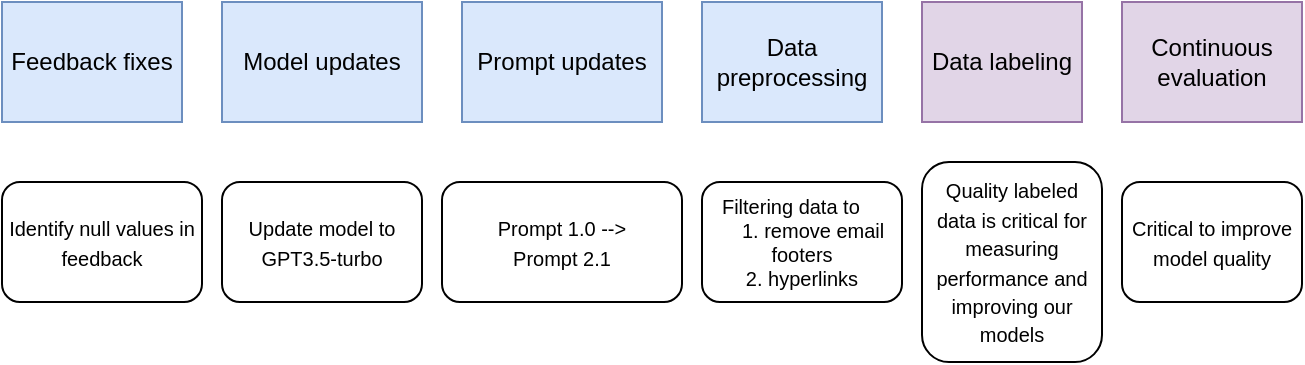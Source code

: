 <mxfile version="21.1.6" type="github">
  <diagram name="Page-1" id="idsUtsZRdNw0L_9zb5hp">
    <mxGraphModel dx="746" dy="413" grid="1" gridSize="10" guides="1" tooltips="1" connect="1" arrows="1" fold="1" page="1" pageScale="1" pageWidth="850" pageHeight="1100" math="0" shadow="0">
      <root>
        <mxCell id="0" />
        <mxCell id="1" parent="0" />
        <mxCell id="yvxEEcboRI64XdUSQLUt-1" value="Feedback fixes" style="rounded=0;whiteSpace=wrap;html=1;fillColor=#dae8fc;strokeColor=#6c8ebf;" vertex="1" parent="1">
          <mxGeometry x="110" y="220" width="90" height="60" as="geometry" />
        </mxCell>
        <mxCell id="yvxEEcboRI64XdUSQLUt-4" value="Model updates" style="rounded=0;whiteSpace=wrap;html=1;fillColor=#dae8fc;strokeColor=#6c8ebf;" vertex="1" parent="1">
          <mxGeometry x="220" y="220" width="100" height="60" as="geometry" />
        </mxCell>
        <mxCell id="yvxEEcboRI64XdUSQLUt-5" value="Prompt updates" style="rounded=0;whiteSpace=wrap;html=1;fillColor=#dae8fc;strokeColor=#6c8ebf;" vertex="1" parent="1">
          <mxGeometry x="340" y="220" width="100" height="60" as="geometry" />
        </mxCell>
        <mxCell id="yvxEEcboRI64XdUSQLUt-7" value="Data &lt;br&gt;preprocessing" style="rounded=0;whiteSpace=wrap;html=1;fillColor=#dae8fc;strokeColor=#6c8ebf;" vertex="1" parent="1">
          <mxGeometry x="460" y="220" width="90" height="60" as="geometry" />
        </mxCell>
        <mxCell id="yvxEEcboRI64XdUSQLUt-8" value="Data labeling" style="rounded=0;whiteSpace=wrap;html=1;fillColor=#e1d5e7;strokeColor=#9673a6;" vertex="1" parent="1">
          <mxGeometry x="570" y="220" width="80" height="60" as="geometry" />
        </mxCell>
        <mxCell id="yvxEEcboRI64XdUSQLUt-9" value="Continuous evaluation" style="rounded=0;whiteSpace=wrap;html=1;fillColor=#e1d5e7;strokeColor=#9673a6;" vertex="1" parent="1">
          <mxGeometry x="670" y="220" width="90" height="60" as="geometry" />
        </mxCell>
        <mxCell id="yvxEEcboRI64XdUSQLUt-11" value="&lt;font style=&quot;font-size: 10px;&quot;&gt;Identify null values in feedback&lt;/font&gt;" style="rounded=1;whiteSpace=wrap;html=1;" vertex="1" parent="1">
          <mxGeometry x="110" y="310" width="100" height="60" as="geometry" />
        </mxCell>
        <mxCell id="yvxEEcboRI64XdUSQLUt-13" value="&lt;font style=&quot;font-size: 10px;&quot;&gt;Update model to GPT3.5-turbo&lt;/font&gt;" style="rounded=1;whiteSpace=wrap;html=1;" vertex="1" parent="1">
          <mxGeometry x="220" y="310" width="100" height="60" as="geometry" />
        </mxCell>
        <mxCell id="yvxEEcboRI64XdUSQLUt-14" value="&lt;font style=&quot;font-size: 10px;&quot;&gt;Prompt 1.0 --&amp;gt;&lt;br&gt;Prompt 2.1&lt;/font&gt;" style="rounded=1;whiteSpace=wrap;html=1;align=center;" vertex="1" parent="1">
          <mxGeometry x="330" y="310" width="120" height="60" as="geometry" />
        </mxCell>
        <mxCell id="yvxEEcboRI64XdUSQLUt-15" value="&lt;div style=&quot;font-size: 10px;&quot;&gt;&lt;span style=&quot;background-color: initial;&quot;&gt;&lt;font style=&quot;font-size: 10px;&quot;&gt;Filtering data to&amp;nbsp; &amp;nbsp;&amp;nbsp;&lt;/font&gt;&lt;/span&gt;&lt;/div&gt;&lt;div style=&quot;font-size: 10px;&quot;&gt;&lt;span style=&quot;background-color: initial;&quot;&gt;&lt;font style=&quot;font-size: 10px;&quot;&gt;&amp;nbsp; &amp;nbsp; 1. remove email footers&lt;/font&gt;&lt;/span&gt;&lt;/div&gt;&lt;div style=&quot;font-size: 10px;&quot;&gt;&lt;span style=&quot;background-color: initial;&quot;&gt;&lt;font style=&quot;font-size: 10px;&quot;&gt;2. hyperlinks&lt;/font&gt;&lt;/span&gt;&lt;/div&gt;" style="rounded=1;whiteSpace=wrap;html=1;align=center;" vertex="1" parent="1">
          <mxGeometry x="460" y="310" width="100" height="60" as="geometry" />
        </mxCell>
        <mxCell id="yvxEEcboRI64XdUSQLUt-16" value="&lt;font style=&quot;font-size: 10px;&quot;&gt;Quality labeled data is critical for measuring performance and improving our models&lt;/font&gt;" style="rounded=1;whiteSpace=wrap;html=1;" vertex="1" parent="1">
          <mxGeometry x="570" y="300" width="90" height="100" as="geometry" />
        </mxCell>
        <mxCell id="yvxEEcboRI64XdUSQLUt-17" value="&lt;font style=&quot;font-size: 10px;&quot;&gt;Critical to improve model quality&lt;/font&gt;" style="rounded=1;whiteSpace=wrap;html=1;" vertex="1" parent="1">
          <mxGeometry x="670" y="310" width="90" height="60" as="geometry" />
        </mxCell>
      </root>
    </mxGraphModel>
  </diagram>
</mxfile>
